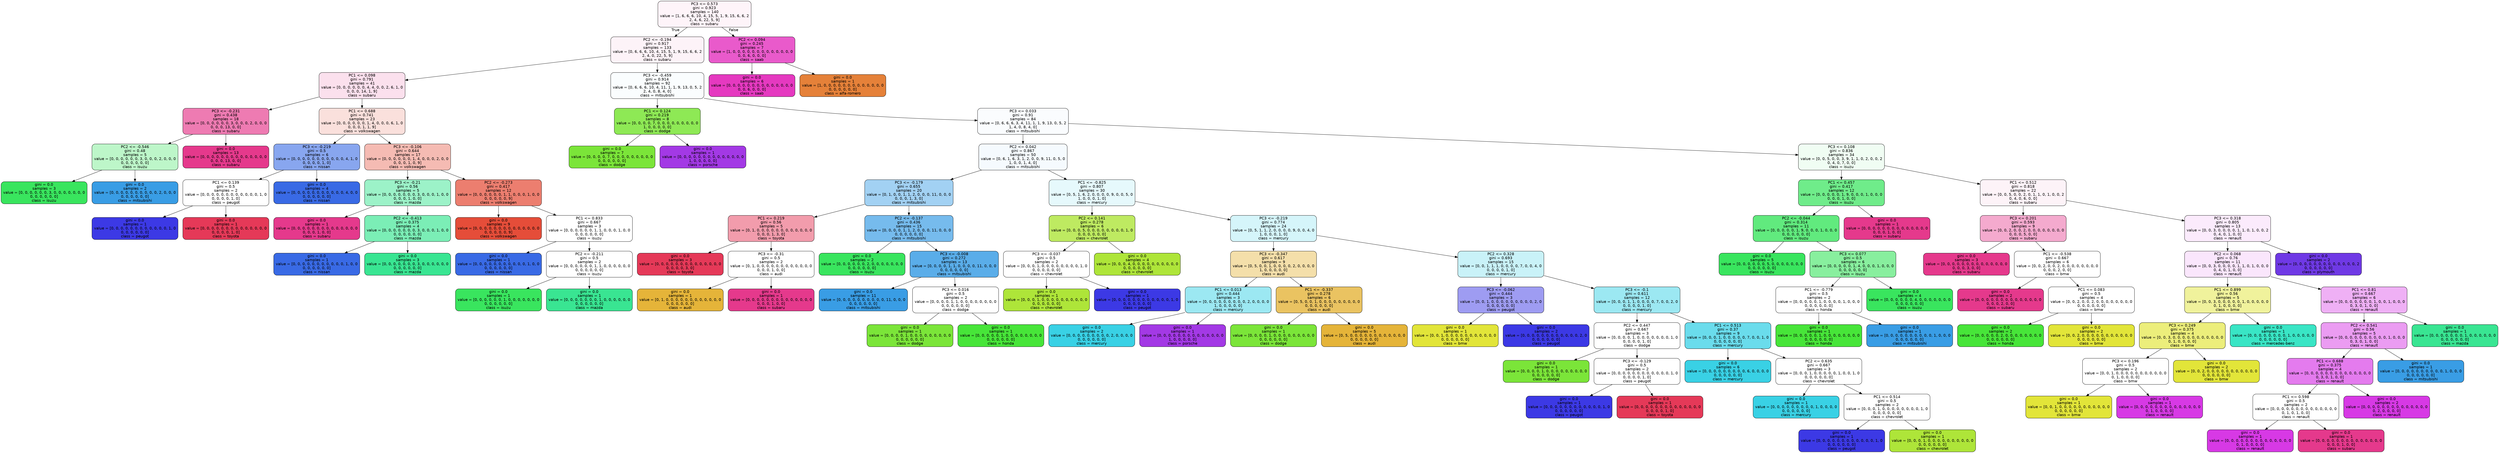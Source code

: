 digraph Tree {
node [shape=box, style="filled, rounded", color="black", fontname=helvetica] ;
edge [fontname=helvetica] ;
0 [label="PC3 <= 0.573\ngini = 0.923\nsamples = 140\nvalue = [1, 6, 6, 6, 10, 4, 15, 5, 1, 9, 15, 6, 6, 2\n2, 4, 6, 22, 5, 9]\nclass = subaru", fillcolor="#fef4f9"] ;
1 [label="PC2 <= -0.194\ngini = 0.917\nsamples = 133\nvalue = [0, 6, 6, 6, 10, 4, 15, 5, 1, 9, 15, 6, 6, 2\n2, 4, 0, 22, 5, 9]\nclass = subaru", fillcolor="#fdf3f8"] ;
0 -> 1 [labeldistance=2.5, labelangle=45, headlabel="True"] ;
2 [label="PC1 <= 0.098\ngini = 0.791\nsamples = 41\nvalue = [0, 0, 0, 0, 0, 0, 4, 4, 0, 0, 2, 6, 1, 0\n0, 0, 0, 14, 1, 9]\nclass = subaru", fillcolor="#fbe0ed"] ;
1 -> 2 ;
3 [label="PC3 <= -0.231\ngini = 0.438\nsamples = 18\nvalue = [0, 0, 0, 0, 0, 0, 3, 0, 0, 0, 2, 0, 0, 0\n0, 0, 0, 13, 0, 0]\nclass = subaru", fillcolor="#ee7bb2"] ;
2 -> 3 ;
4 [label="PC2 <= -0.546\ngini = 0.48\nsamples = 5\nvalue = [0, 0, 0, 0, 0, 0, 3, 0, 0, 0, 2, 0, 0, 0\n0, 0, 0, 0, 0, 0]\nclass = isuzu", fillcolor="#bdf6c9"] ;
3 -> 4 ;
5 [label="gini = 0.0\nsamples = 3\nvalue = [0, 0, 0, 0, 0, 0, 3, 0, 0, 0, 0, 0, 0, 0\n0, 0, 0, 0, 0, 0]\nclass = isuzu", fillcolor="#39e55e"] ;
4 -> 5 ;
6 [label="gini = 0.0\nsamples = 2\nvalue = [0, 0, 0, 0, 0, 0, 0, 0, 0, 0, 2, 0, 0, 0\n0, 0, 0, 0, 0, 0]\nclass = mitsubishi", fillcolor="#399de5"] ;
4 -> 6 ;
7 [label="gini = 0.0\nsamples = 13\nvalue = [0, 0, 0, 0, 0, 0, 0, 0, 0, 0, 0, 0, 0, 0\n0, 0, 0, 13, 0, 0]\nclass = subaru", fillcolor="#e5398c"] ;
3 -> 7 ;
8 [label="PC1 <= 0.688\ngini = 0.741\nsamples = 23\nvalue = [0, 0, 0, 0, 0, 0, 1, 4, 0, 0, 0, 6, 1, 0\n0, 0, 0, 1, 1, 9]\nclass = volkswagen", fillcolor="#fae0dc"] ;
2 -> 8 ;
9 [label="PC3 <= -0.219\ngini = 0.5\nsamples = 6\nvalue = [0, 0, 0, 0, 0, 0, 0, 0, 0, 0, 0, 4, 1, 0\n0, 0, 0, 0, 1, 0]\nclass = nissan", fillcolor="#88a6ef"] ;
8 -> 9 ;
10 [label="PC1 <= 0.139\ngini = 0.5\nsamples = 2\nvalue = [0, 0, 0, 0, 0, 0, 0, 0, 0, 0, 0, 0, 1, 0\n0, 0, 0, 0, 1, 0]\nclass = peugot", fillcolor="#ffffff"] ;
9 -> 10 ;
11 [label="gini = 0.0\nsamples = 1\nvalue = [0, 0, 0, 0, 0, 0, 0, 0, 0, 0, 0, 0, 1, 0\n0, 0, 0, 0, 0, 0]\nclass = peugot", fillcolor="#3c39e5"] ;
10 -> 11 ;
12 [label="gini = 0.0\nsamples = 1\nvalue = [0, 0, 0, 0, 0, 0, 0, 0, 0, 0, 0, 0, 0, 0\n0, 0, 0, 0, 1, 0]\nclass = toyota", fillcolor="#e53958"] ;
10 -> 12 ;
13 [label="gini = 0.0\nsamples = 4\nvalue = [0, 0, 0, 0, 0, 0, 0, 0, 0, 0, 0, 4, 0, 0\n0, 0, 0, 0, 0, 0]\nclass = nissan", fillcolor="#396ae5"] ;
9 -> 13 ;
14 [label="PC3 <= -0.106\ngini = 0.644\nsamples = 17\nvalue = [0, 0, 0, 0, 0, 0, 1, 4, 0, 0, 0, 2, 0, 0\n0, 0, 0, 1, 0, 9]\nclass = volkswagen", fillcolor="#f5bbb3"] ;
8 -> 14 ;
15 [label="PC3 <= -0.21\ngini = 0.56\nsamples = 5\nvalue = [0, 0, 0, 0, 0, 0, 0, 3, 0, 0, 0, 1, 0, 0\n0, 0, 0, 1, 0, 0]\nclass = mazda", fillcolor="#9cf2c8"] ;
14 -> 15 ;
16 [label="gini = 0.0\nsamples = 1\nvalue = [0, 0, 0, 0, 0, 0, 0, 0, 0, 0, 0, 0, 0, 0\n0, 0, 0, 1, 0, 0]\nclass = subaru", fillcolor="#e5398c"] ;
15 -> 16 ;
17 [label="PC2 <= -0.413\ngini = 0.375\nsamples = 4\nvalue = [0, 0, 0, 0, 0, 0, 0, 3, 0, 0, 0, 1, 0, 0\n0, 0, 0, 0, 0, 0]\nclass = mazda", fillcolor="#7beeb6"] ;
15 -> 17 ;
18 [label="gini = 0.0\nsamples = 1\nvalue = [0, 0, 0, 0, 0, 0, 0, 0, 0, 0, 0, 1, 0, 0\n0, 0, 0, 0, 0, 0]\nclass = nissan", fillcolor="#396ae5"] ;
17 -> 18 ;
19 [label="gini = 0.0\nsamples = 3\nvalue = [0, 0, 0, 0, 0, 0, 0, 3, 0, 0, 0, 0, 0, 0\n0, 0, 0, 0, 0, 0]\nclass = mazda", fillcolor="#39e592"] ;
17 -> 19 ;
20 [label="PC2 <= -0.273\ngini = 0.417\nsamples = 12\nvalue = [0, 0, 0, 0, 0, 0, 1, 1, 0, 0, 0, 1, 0, 0\n0, 0, 0, 0, 0, 9]\nclass = volkswagen", fillcolor="#ec7e6f"] ;
14 -> 20 ;
21 [label="gini = 0.0\nsamples = 9\nvalue = [0, 0, 0, 0, 0, 0, 0, 0, 0, 0, 0, 0, 0, 0\n0, 0, 0, 0, 0, 9]\nclass = volkswagen", fillcolor="#e54d39"] ;
20 -> 21 ;
22 [label="PC1 <= 0.833\ngini = 0.667\nsamples = 3\nvalue = [0, 0, 0, 0, 0, 0, 1, 1, 0, 0, 0, 1, 0, 0\n0, 0, 0, 0, 0, 0]\nclass = isuzu", fillcolor="#ffffff"] ;
20 -> 22 ;
23 [label="gini = 0.0\nsamples = 1\nvalue = [0, 0, 0, 0, 0, 0, 0, 0, 0, 0, 0, 1, 0, 0\n0, 0, 0, 0, 0, 0]\nclass = nissan", fillcolor="#396ae5"] ;
22 -> 23 ;
24 [label="PC2 <= -0.211\ngini = 0.5\nsamples = 2\nvalue = [0, 0, 0, 0, 0, 0, 1, 1, 0, 0, 0, 0, 0, 0\n0, 0, 0, 0, 0, 0]\nclass = isuzu", fillcolor="#ffffff"] ;
22 -> 24 ;
25 [label="gini = 0.0\nsamples = 1\nvalue = [0, 0, 0, 0, 0, 0, 1, 0, 0, 0, 0, 0, 0, 0\n0, 0, 0, 0, 0, 0]\nclass = isuzu", fillcolor="#39e55e"] ;
24 -> 25 ;
26 [label="gini = 0.0\nsamples = 1\nvalue = [0, 0, 0, 0, 0, 0, 0, 1, 0, 0, 0, 0, 0, 0\n0, 0, 0, 0, 0, 0]\nclass = mazda", fillcolor="#39e592"] ;
24 -> 26 ;
27 [label="PC3 <= -0.459\ngini = 0.914\nsamples = 92\nvalue = [0, 6, 6, 6, 10, 4, 11, 1, 1, 9, 13, 0, 5, 2\n2, 4, 0, 8, 4, 0]\nclass = mitsubishi", fillcolor="#fafdfe"] ;
1 -> 27 ;
28 [label="PC1 <= 0.124\ngini = 0.219\nsamples = 8\nvalue = [0, 0, 0, 0, 7, 0, 0, 0, 0, 0, 0, 0, 0, 0\n1, 0, 0, 0, 0, 0]\nclass = dodge", fillcolor="#8ee955"] ;
27 -> 28 ;
29 [label="gini = 0.0\nsamples = 7\nvalue = [0, 0, 0, 0, 7, 0, 0, 0, 0, 0, 0, 0, 0, 0\n0, 0, 0, 0, 0, 0]\nclass = dodge", fillcolor="#7be539"] ;
28 -> 29 ;
30 [label="gini = 0.0\nsamples = 1\nvalue = [0, 0, 0, 0, 0, 0, 0, 0, 0, 0, 0, 0, 0, 0\n1, 0, 0, 0, 0, 0]\nclass = porsche", fillcolor="#a339e5"] ;
28 -> 30 ;
31 [label="PC3 <= 0.033\ngini = 0.91\nsamples = 84\nvalue = [0, 6, 6, 6, 3, 4, 11, 1, 1, 9, 13, 0, 5, 2\n1, 4, 0, 8, 4, 0]\nclass = mitsubishi", fillcolor="#fafcfe"] ;
27 -> 31 ;
32 [label="PC2 <= 0.042\ngini = 0.867\nsamples = 50\nvalue = [0, 6, 1, 6, 3, 1, 2, 0, 0, 9, 11, 0, 5, 0\n1, 0, 0, 1, 4, 0]\nclass = mitsubishi", fillcolor="#f5fafe"] ;
31 -> 32 ;
33 [label="PC3 <= -0.179\ngini = 0.655\nsamples = 20\nvalue = [0, 1, 0, 0, 1, 1, 2, 0, 0, 0, 11, 0, 0, 0\n0, 0, 0, 1, 3, 0]\nclass = mitsubishi", fillcolor="#a2d1f3"] ;
32 -> 33 ;
34 [label="PC1 <= 0.219\ngini = 0.56\nsamples = 5\nvalue = [0, 1, 0, 0, 0, 0, 0, 0, 0, 0, 0, 0, 0, 0\n0, 0, 0, 1, 3, 0]\nclass = toyota", fillcolor="#f29cac"] ;
33 -> 34 ;
35 [label="gini = 0.0\nsamples = 3\nvalue = [0, 0, 0, 0, 0, 0, 0, 0, 0, 0, 0, 0, 0, 0\n0, 0, 0, 0, 3, 0]\nclass = toyota", fillcolor="#e53958"] ;
34 -> 35 ;
36 [label="PC3 <= -0.31\ngini = 0.5\nsamples = 2\nvalue = [0, 1, 0, 0, 0, 0, 0, 0, 0, 0, 0, 0, 0, 0\n0, 0, 0, 1, 0, 0]\nclass = audi", fillcolor="#ffffff"] ;
34 -> 36 ;
37 [label="gini = 0.0\nsamples = 1\nvalue = [0, 1, 0, 0, 0, 0, 0, 0, 0, 0, 0, 0, 0, 0\n0, 0, 0, 0, 0, 0]\nclass = audi", fillcolor="#e5b439"] ;
36 -> 37 ;
38 [label="gini = 0.0\nsamples = 1\nvalue = [0, 0, 0, 0, 0, 0, 0, 0, 0, 0, 0, 0, 0, 0\n0, 0, 0, 1, 0, 0]\nclass = subaru", fillcolor="#e5398c"] ;
36 -> 38 ;
39 [label="PC2 <= -0.137\ngini = 0.436\nsamples = 15\nvalue = [0, 0, 0, 0, 1, 1, 2, 0, 0, 0, 11, 0, 0, 0\n0, 0, 0, 0, 0, 0]\nclass = mitsubishi", fillcolor="#76bbed"] ;
33 -> 39 ;
40 [label="gini = 0.0\nsamples = 2\nvalue = [0, 0, 0, 0, 0, 0, 2, 0, 0, 0, 0, 0, 0, 0\n0, 0, 0, 0, 0, 0]\nclass = isuzu", fillcolor="#39e55e"] ;
39 -> 40 ;
41 [label="PC3 <= -0.008\ngini = 0.272\nsamples = 13\nvalue = [0, 0, 0, 0, 1, 1, 0, 0, 0, 0, 11, 0, 0, 0\n0, 0, 0, 0, 0, 0]\nclass = mitsubishi", fillcolor="#5aade9"] ;
39 -> 41 ;
42 [label="gini = 0.0\nsamples = 11\nvalue = [0, 0, 0, 0, 0, 0, 0, 0, 0, 0, 11, 0, 0, 0\n0, 0, 0, 0, 0, 0]\nclass = mitsubishi", fillcolor="#399de5"] ;
41 -> 42 ;
43 [label="PC3 <= 0.016\ngini = 0.5\nsamples = 2\nvalue = [0, 0, 0, 0, 1, 1, 0, 0, 0, 0, 0, 0, 0, 0\n0, 0, 0, 0, 0, 0]\nclass = dodge", fillcolor="#ffffff"] ;
41 -> 43 ;
44 [label="gini = 0.0\nsamples = 1\nvalue = [0, 0, 0, 0, 1, 0, 0, 0, 0, 0, 0, 0, 0, 0\n0, 0, 0, 0, 0, 0]\nclass = dodge", fillcolor="#7be539"] ;
43 -> 44 ;
45 [label="gini = 0.0\nsamples = 1\nvalue = [0, 0, 0, 0, 0, 1, 0, 0, 0, 0, 0, 0, 0, 0\n0, 0, 0, 0, 0, 0]\nclass = honda", fillcolor="#47e539"] ;
43 -> 45 ;
46 [label="PC1 <= -0.825\ngini = 0.807\nsamples = 30\nvalue = [0, 5, 1, 6, 2, 0, 0, 0, 0, 9, 0, 0, 5, 0\n1, 0, 0, 0, 1, 0]\nclass = mercury", fillcolor="#e6f9fc"] ;
32 -> 46 ;
47 [label="PC2 <= 0.141\ngini = 0.278\nsamples = 6\nvalue = [0, 0, 0, 5, 0, 0, 0, 0, 0, 0, 0, 0, 1, 0\n0, 0, 0, 0, 0, 0]\nclass = chevrolet", fillcolor="#beea61"] ;
46 -> 47 ;
48 [label="PC3 <= -0.037\ngini = 0.5\nsamples = 2\nvalue = [0, 0, 0, 1, 0, 0, 0, 0, 0, 0, 0, 0, 1, 0\n0, 0, 0, 0, 0, 0]\nclass = chevrolet", fillcolor="#ffffff"] ;
47 -> 48 ;
49 [label="gini = 0.0\nsamples = 1\nvalue = [0, 0, 0, 1, 0, 0, 0, 0, 0, 0, 0, 0, 0, 0\n0, 0, 0, 0, 0, 0]\nclass = chevrolet", fillcolor="#aee539"] ;
48 -> 49 ;
50 [label="gini = 0.0\nsamples = 1\nvalue = [0, 0, 0, 0, 0, 0, 0, 0, 0, 0, 0, 0, 1, 0\n0, 0, 0, 0, 0, 0]\nclass = peugot", fillcolor="#3c39e5"] ;
48 -> 50 ;
51 [label="gini = 0.0\nsamples = 4\nvalue = [0, 0, 0, 4, 0, 0, 0, 0, 0, 0, 0, 0, 0, 0\n0, 0, 0, 0, 0, 0]\nclass = chevrolet", fillcolor="#aee539"] ;
47 -> 51 ;
52 [label="PC3 <= -0.219\ngini = 0.774\nsamples = 24\nvalue = [0, 5, 1, 1, 2, 0, 0, 0, 0, 9, 0, 0, 4, 0\n1, 0, 0, 0, 1, 0]\nclass = mercury", fillcolor="#d5f5fa"] ;
46 -> 52 ;
53 [label="PC3 <= -0.347\ngini = 0.617\nsamples = 9\nvalue = [0, 5, 0, 0, 1, 0, 0, 0, 0, 2, 0, 0, 0, 0\n1, 0, 0, 0, 0, 0]\nclass = audi", fillcolor="#f4dfaa"] ;
52 -> 53 ;
54 [label="PC1 <= 0.013\ngini = 0.444\nsamples = 3\nvalue = [0, 0, 0, 0, 0, 0, 0, 0, 0, 2, 0, 0, 0, 0\n1, 0, 0, 0, 0, 0]\nclass = mercury", fillcolor="#9ce8f2"] ;
53 -> 54 ;
55 [label="gini = 0.0\nsamples = 2\nvalue = [0, 0, 0, 0, 0, 0, 0, 0, 0, 2, 0, 0, 0, 0\n0, 0, 0, 0, 0, 0]\nclass = mercury", fillcolor="#39d1e5"] ;
54 -> 55 ;
56 [label="gini = 0.0\nsamples = 1\nvalue = [0, 0, 0, 0, 0, 0, 0, 0, 0, 0, 0, 0, 0, 0\n1, 0, 0, 0, 0, 0]\nclass = porsche", fillcolor="#a339e5"] ;
54 -> 56 ;
57 [label="PC1 <= -0.337\ngini = 0.278\nsamples = 6\nvalue = [0, 5, 0, 0, 1, 0, 0, 0, 0, 0, 0, 0, 0, 0\n0, 0, 0, 0, 0, 0]\nclass = audi", fillcolor="#eac361"] ;
53 -> 57 ;
58 [label="gini = 0.0\nsamples = 1\nvalue = [0, 0, 0, 0, 1, 0, 0, 0, 0, 0, 0, 0, 0, 0\n0, 0, 0, 0, 0, 0]\nclass = dodge", fillcolor="#7be539"] ;
57 -> 58 ;
59 [label="gini = 0.0\nsamples = 5\nvalue = [0, 5, 0, 0, 0, 0, 0, 0, 0, 0, 0, 0, 0, 0\n0, 0, 0, 0, 0, 0]\nclass = audi", fillcolor="#e5b439"] ;
57 -> 59 ;
60 [label="PC2 <= 0.328\ngini = 0.693\nsamples = 15\nvalue = [0, 0, 1, 1, 1, 0, 0, 0, 0, 7, 0, 0, 4, 0\n0, 0, 0, 0, 1, 0]\nclass = mercury", fillcolor="#c9f2f8"] ;
52 -> 60 ;
61 [label="PC3 <= -0.062\ngini = 0.444\nsamples = 3\nvalue = [0, 0, 1, 0, 0, 0, 0, 0, 0, 0, 0, 0, 2, 0\n0, 0, 0, 0, 0, 0]\nclass = peugot", fillcolor="#9e9cf2"] ;
60 -> 61 ;
62 [label="gini = 0.0\nsamples = 1\nvalue = [0, 0, 1, 0, 0, 0, 0, 0, 0, 0, 0, 0, 0, 0\n0, 0, 0, 0, 0, 0]\nclass = bmw", fillcolor="#e2e539"] ;
61 -> 62 ;
63 [label="gini = 0.0\nsamples = 2\nvalue = [0, 0, 0, 0, 0, 0, 0, 0, 0, 0, 0, 0, 2, 0\n0, 0, 0, 0, 0, 0]\nclass = peugot", fillcolor="#3c39e5"] ;
61 -> 63 ;
64 [label="PC3 <= -0.1\ngini = 0.611\nsamples = 12\nvalue = [0, 0, 0, 1, 1, 0, 0, 0, 0, 7, 0, 0, 2, 0\n0, 0, 0, 0, 1, 0]\nclass = mercury", fillcolor="#9ce8f2"] ;
60 -> 64 ;
65 [label="PC2 <= 0.447\ngini = 0.667\nsamples = 3\nvalue = [0, 0, 0, 0, 1, 0, 0, 0, 0, 0, 0, 0, 1, 0\n0, 0, 0, 0, 1, 0]\nclass = dodge", fillcolor="#ffffff"] ;
64 -> 65 ;
66 [label="gini = 0.0\nsamples = 1\nvalue = [0, 0, 0, 0, 1, 0, 0, 0, 0, 0, 0, 0, 0, 0\n0, 0, 0, 0, 0, 0]\nclass = dodge", fillcolor="#7be539"] ;
65 -> 66 ;
67 [label="PC3 <= -0.129\ngini = 0.5\nsamples = 2\nvalue = [0, 0, 0, 0, 0, 0, 0, 0, 0, 0, 0, 0, 1, 0\n0, 0, 0, 0, 1, 0]\nclass = peugot", fillcolor="#ffffff"] ;
65 -> 67 ;
68 [label="gini = 0.0\nsamples = 1\nvalue = [0, 0, 0, 0, 0, 0, 0, 0, 0, 0, 0, 0, 1, 0\n0, 0, 0, 0, 0, 0]\nclass = peugot", fillcolor="#3c39e5"] ;
67 -> 68 ;
69 [label="gini = 0.0\nsamples = 1\nvalue = [0, 0, 0, 0, 0, 0, 0, 0, 0, 0, 0, 0, 0, 0\n0, 0, 0, 0, 1, 0]\nclass = toyota", fillcolor="#e53958"] ;
67 -> 69 ;
70 [label="PC1 <= 0.513\ngini = 0.37\nsamples = 9\nvalue = [0, 0, 0, 1, 0, 0, 0, 0, 0, 7, 0, 0, 1, 0\n0, 0, 0, 0, 0, 0]\nclass = mercury", fillcolor="#6adcec"] ;
64 -> 70 ;
71 [label="gini = 0.0\nsamples = 6\nvalue = [0, 0, 0, 0, 0, 0, 0, 0, 0, 6, 0, 0, 0, 0\n0, 0, 0, 0, 0, 0]\nclass = mercury", fillcolor="#39d1e5"] ;
70 -> 71 ;
72 [label="PC2 <= 0.635\ngini = 0.667\nsamples = 3\nvalue = [0, 0, 0, 1, 0, 0, 0, 0, 0, 1, 0, 0, 1, 0\n0, 0, 0, 0, 0, 0]\nclass = chevrolet", fillcolor="#ffffff"] ;
70 -> 72 ;
73 [label="gini = 0.0\nsamples = 1\nvalue = [0, 0, 0, 0, 0, 0, 0, 0, 0, 1, 0, 0, 0, 0\n0, 0, 0, 0, 0, 0]\nclass = mercury", fillcolor="#39d1e5"] ;
72 -> 73 ;
74 [label="PC1 <= 0.514\ngini = 0.5\nsamples = 2\nvalue = [0, 0, 0, 1, 0, 0, 0, 0, 0, 0, 0, 0, 1, 0\n0, 0, 0, 0, 0, 0]\nclass = chevrolet", fillcolor="#ffffff"] ;
72 -> 74 ;
75 [label="gini = 0.0\nsamples = 1\nvalue = [0, 0, 0, 0, 0, 0, 0, 0, 0, 0, 0, 0, 1, 0\n0, 0, 0, 0, 0, 0]\nclass = peugot", fillcolor="#3c39e5"] ;
74 -> 75 ;
76 [label="gini = 0.0\nsamples = 1\nvalue = [0, 0, 0, 1, 0, 0, 0, 0, 0, 0, 0, 0, 0, 0\n0, 0, 0, 0, 0, 0]\nclass = chevrolet", fillcolor="#aee539"] ;
74 -> 76 ;
77 [label="PC3 <= 0.108\ngini = 0.836\nsamples = 34\nvalue = [0, 0, 5, 0, 0, 3, 9, 1, 1, 0, 2, 0, 0, 2\n0, 4, 0, 7, 0, 0]\nclass = isuzu", fillcolor="#f0fdf3"] ;
31 -> 77 ;
78 [label="PC1 <= 0.457\ngini = 0.417\nsamples = 12\nvalue = [0, 0, 0, 0, 0, 1, 9, 0, 0, 0, 1, 0, 0, 0\n0, 0, 0, 1, 0, 0]\nclass = isuzu", fillcolor="#6fec8a"] ;
77 -> 78 ;
79 [label="PC2 <= -0.044\ngini = 0.314\nsamples = 11\nvalue = [0, 0, 0, 0, 0, 1, 9, 0, 0, 0, 1, 0, 0, 0\n0, 0, 0, 0, 0, 0]\nclass = isuzu", fillcolor="#61ea7e"] ;
78 -> 79 ;
80 [label="gini = 0.0\nsamples = 5\nvalue = [0, 0, 0, 0, 0, 0, 5, 0, 0, 0, 0, 0, 0, 0\n0, 0, 0, 0, 0, 0]\nclass = isuzu", fillcolor="#39e55e"] ;
79 -> 80 ;
81 [label="PC3 <= 0.077\ngini = 0.5\nsamples = 6\nvalue = [0, 0, 0, 0, 0, 1, 4, 0, 0, 0, 1, 0, 0, 0\n0, 0, 0, 0, 0, 0]\nclass = isuzu", fillcolor="#88ef9e"] ;
79 -> 81 ;
82 [label="PC1 <= -0.779\ngini = 0.5\nsamples = 2\nvalue = [0, 0, 0, 0, 0, 1, 0, 0, 0, 0, 1, 0, 0, 0\n0, 0, 0, 0, 0, 0]\nclass = honda", fillcolor="#ffffff"] ;
81 -> 82 ;
83 [label="gini = 0.0\nsamples = 1\nvalue = [0, 0, 0, 0, 0, 1, 0, 0, 0, 0, 0, 0, 0, 0\n0, 0, 0, 0, 0, 0]\nclass = honda", fillcolor="#47e539"] ;
82 -> 83 ;
84 [label="gini = 0.0\nsamples = 1\nvalue = [0, 0, 0, 0, 0, 0, 0, 0, 0, 0, 1, 0, 0, 0\n0, 0, 0, 0, 0, 0]\nclass = mitsubishi", fillcolor="#399de5"] ;
82 -> 84 ;
85 [label="gini = 0.0\nsamples = 4\nvalue = [0, 0, 0, 0, 0, 0, 4, 0, 0, 0, 0, 0, 0, 0\n0, 0, 0, 0, 0, 0]\nclass = isuzu", fillcolor="#39e55e"] ;
81 -> 85 ;
86 [label="gini = 0.0\nsamples = 1\nvalue = [0, 0, 0, 0, 0, 0, 0, 0, 0, 0, 0, 0, 0, 0\n0, 0, 0, 1, 0, 0]\nclass = subaru", fillcolor="#e5398c"] ;
78 -> 86 ;
87 [label="PC1 <= 0.512\ngini = 0.818\nsamples = 22\nvalue = [0, 0, 5, 0, 0, 2, 0, 1, 1, 0, 1, 0, 0, 2\n0, 4, 0, 6, 0, 0]\nclass = subaru", fillcolor="#fdf3f8"] ;
77 -> 87 ;
88 [label="PC3 <= 0.201\ngini = 0.593\nsamples = 9\nvalue = [0, 0, 2, 0, 0, 2, 0, 0, 0, 0, 0, 0, 0, 0\n0, 0, 0, 5, 0, 0]\nclass = subaru", fillcolor="#f4aace"] ;
87 -> 88 ;
89 [label="gini = 0.0\nsamples = 3\nvalue = [0, 0, 0, 0, 0, 0, 0, 0, 0, 0, 0, 0, 0, 0\n0, 0, 0, 3, 0, 0]\nclass = subaru", fillcolor="#e5398c"] ;
88 -> 89 ;
90 [label="PC1 <= -0.538\ngini = 0.667\nsamples = 6\nvalue = [0, 0, 2, 0, 0, 2, 0, 0, 0, 0, 0, 0, 0, 0\n0, 0, 0, 2, 0, 0]\nclass = bmw", fillcolor="#ffffff"] ;
88 -> 90 ;
91 [label="gini = 0.0\nsamples = 2\nvalue = [0, 0, 0, 0, 0, 0, 0, 0, 0, 0, 0, 0, 0, 0\n0, 0, 0, 2, 0, 0]\nclass = subaru", fillcolor="#e5398c"] ;
90 -> 91 ;
92 [label="PC1 <= 0.083\ngini = 0.5\nsamples = 4\nvalue = [0, 0, 2, 0, 0, 2, 0, 0, 0, 0, 0, 0, 0, 0\n0, 0, 0, 0, 0, 0]\nclass = bmw", fillcolor="#ffffff"] ;
90 -> 92 ;
93 [label="gini = 0.0\nsamples = 2\nvalue = [0, 0, 0, 0, 0, 2, 0, 0, 0, 0, 0, 0, 0, 0\n0, 0, 0, 0, 0, 0]\nclass = honda", fillcolor="#47e539"] ;
92 -> 93 ;
94 [label="gini = 0.0\nsamples = 2\nvalue = [0, 0, 2, 0, 0, 0, 0, 0, 0, 0, 0, 0, 0, 0\n0, 0, 0, 0, 0, 0]\nclass = bmw", fillcolor="#e2e539"] ;
92 -> 94 ;
95 [label="PC3 <= 0.318\ngini = 0.805\nsamples = 13\nvalue = [0, 0, 3, 0, 0, 0, 0, 1, 1, 0, 1, 0, 0, 2\n0, 4, 0, 1, 0, 0]\nclass = renault", fillcolor="#fbebfc"] ;
87 -> 95 ;
96 [label="PC2 <= 0.068\ngini = 0.76\nsamples = 11\nvalue = [0, 0, 3, 0, 0, 0, 0, 1, 1, 0, 1, 0, 0, 0\n0, 4, 0, 1, 0, 0]\nclass = renault", fillcolor="#fae6fc"] ;
95 -> 96 ;
97 [label="PC1 <= 0.899\ngini = 0.56\nsamples = 5\nvalue = [0, 0, 3, 0, 0, 0, 0, 0, 1, 0, 0, 0, 0, 0\n0, 1, 0, 0, 0, 0]\nclass = bmw", fillcolor="#f0f29c"] ;
96 -> 97 ;
98 [label="PC3 <= 0.249\ngini = 0.375\nsamples = 4\nvalue = [0, 0, 3, 0, 0, 0, 0, 0, 0, 0, 0, 0, 0, 0\n0, 1, 0, 0, 0, 0]\nclass = bmw", fillcolor="#ecee7b"] ;
97 -> 98 ;
99 [label="PC3 <= 0.196\ngini = 0.5\nsamples = 2\nvalue = [0, 0, 1, 0, 0, 0, 0, 0, 0, 0, 0, 0, 0, 0\n0, 1, 0, 0, 0, 0]\nclass = bmw", fillcolor="#ffffff"] ;
98 -> 99 ;
100 [label="gini = 0.0\nsamples = 1\nvalue = [0, 0, 1, 0, 0, 0, 0, 0, 0, 0, 0, 0, 0, 0\n0, 0, 0, 0, 0, 0]\nclass = bmw", fillcolor="#e2e539"] ;
99 -> 100 ;
101 [label="gini = 0.0\nsamples = 1\nvalue = [0, 0, 0, 0, 0, 0, 0, 0, 0, 0, 0, 0, 0, 0\n0, 1, 0, 0, 0, 0]\nclass = renault", fillcolor="#d739e5"] ;
99 -> 101 ;
102 [label="gini = 0.0\nsamples = 2\nvalue = [0, 0, 2, 0, 0, 0, 0, 0, 0, 0, 0, 0, 0, 0\n0, 0, 0, 0, 0, 0]\nclass = bmw", fillcolor="#e2e539"] ;
98 -> 102 ;
103 [label="gini = 0.0\nsamples = 1\nvalue = [0, 0, 0, 0, 0, 0, 0, 0, 1, 0, 0, 0, 0, 0\n0, 0, 0, 0, 0, 0]\nclass = mercedes-benz", fillcolor="#39e5c5"] ;
97 -> 103 ;
104 [label="PC1 <= 0.81\ngini = 0.667\nsamples = 6\nvalue = [0, 0, 0, 0, 0, 0, 0, 1, 0, 0, 1, 0, 0, 0\n0, 3, 0, 1, 0, 0]\nclass = renault", fillcolor="#efb0f5"] ;
96 -> 104 ;
105 [label="PC2 <= 0.541\ngini = 0.56\nsamples = 5\nvalue = [0, 0, 0, 0, 0, 0, 0, 0, 0, 0, 1, 0, 0, 0\n0, 3, 0, 1, 0, 0]\nclass = renault", fillcolor="#eb9cf2"] ;
104 -> 105 ;
106 [label="PC1 <= 0.688\ngini = 0.375\nsamples = 4\nvalue = [0, 0, 0, 0, 0, 0, 0, 0, 0, 0, 0, 0, 0, 0\n0, 3, 0, 1, 0, 0]\nclass = renault", fillcolor="#e47bee"] ;
105 -> 106 ;
107 [label="PC1 <= 0.598\ngini = 0.5\nsamples = 2\nvalue = [0, 0, 0, 0, 0, 0, 0, 0, 0, 0, 0, 0, 0, 0\n0, 1, 0, 1, 0, 0]\nclass = renault", fillcolor="#ffffff"] ;
106 -> 107 ;
108 [label="gini = 0.0\nsamples = 1\nvalue = [0, 0, 0, 0, 0, 0, 0, 0, 0, 0, 0, 0, 0, 0\n0, 1, 0, 0, 0, 0]\nclass = renault", fillcolor="#d739e5"] ;
107 -> 108 ;
109 [label="gini = 0.0\nsamples = 1\nvalue = [0, 0, 0, 0, 0, 0, 0, 0, 0, 0, 0, 0, 0, 0\n0, 0, 0, 1, 0, 0]\nclass = subaru", fillcolor="#e5398c"] ;
107 -> 109 ;
110 [label="gini = 0.0\nsamples = 2\nvalue = [0, 0, 0, 0, 0, 0, 0, 0, 0, 0, 0, 0, 0, 0\n0, 2, 0, 0, 0, 0]\nclass = renault", fillcolor="#d739e5"] ;
106 -> 110 ;
111 [label="gini = 0.0\nsamples = 1\nvalue = [0, 0, 0, 0, 0, 0, 0, 0, 0, 0, 1, 0, 0, 0\n0, 0, 0, 0, 0, 0]\nclass = mitsubishi", fillcolor="#399de5"] ;
105 -> 111 ;
112 [label="gini = 0.0\nsamples = 1\nvalue = [0, 0, 0, 0, 0, 0, 0, 1, 0, 0, 0, 0, 0, 0\n0, 0, 0, 0, 0, 0]\nclass = mazda", fillcolor="#39e592"] ;
104 -> 112 ;
113 [label="gini = 0.0\nsamples = 2\nvalue = [0, 0, 0, 0, 0, 0, 0, 0, 0, 0, 0, 0, 0, 2\n0, 0, 0, 0, 0, 0]\nclass = plymouth", fillcolor="#6f39e5"] ;
95 -> 113 ;
114 [label="PC2 <= 0.094\ngini = 0.245\nsamples = 7\nvalue = [1, 0, 0, 0, 0, 0, 0, 0, 0, 0, 0, 0, 0, 0\n0, 0, 6, 0, 0, 0]\nclass = saab", fillcolor="#e95acb"] ;
0 -> 114 [labeldistance=2.5, labelangle=-45, headlabel="False"] ;
115 [label="gini = 0.0\nsamples = 6\nvalue = [0, 0, 0, 0, 0, 0, 0, 0, 0, 0, 0, 0, 0, 0\n0, 0, 6, 0, 0, 0]\nclass = saab", fillcolor="#e539c0"] ;
114 -> 115 ;
116 [label="gini = 0.0\nsamples = 1\nvalue = [1, 0, 0, 0, 0, 0, 0, 0, 0, 0, 0, 0, 0, 0\n0, 0, 0, 0, 0, 0]\nclass = alfa-romero", fillcolor="#e58139"] ;
114 -> 116 ;
}